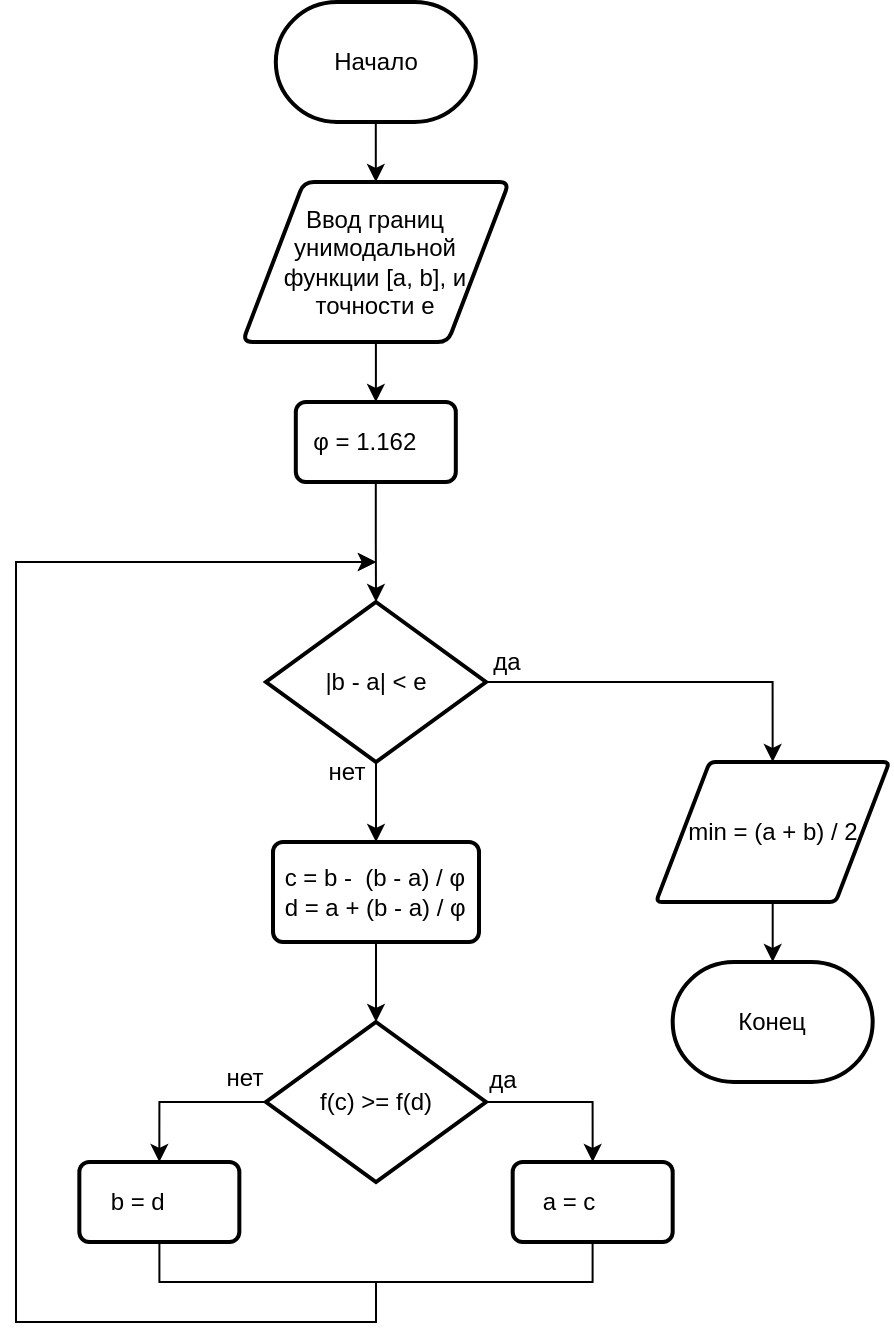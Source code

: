 <mxfile version="20.2.5" type="device"><diagram id="9MGnuwzS3Sw5ASLZuavS" name="Page-1"><mxGraphModel dx="903" dy="549" grid="1" gridSize="10" guides="1" tooltips="1" connect="1" arrows="1" fold="1" page="1" pageScale="1" pageWidth="850" pageHeight="1100" math="0" shadow="0"><root><mxCell id="0"/><mxCell id="1" parent="0"/><mxCell id="xfCYDK06qpTHPOYo2Kvo-1" style="edgeStyle=orthogonalEdgeStyle;rounded=0;orthogonalLoop=1;jettySize=auto;html=1;entryX=0.5;entryY=0;entryDx=0;entryDy=0;" edge="1" parent="1" source="xfCYDK06qpTHPOYo2Kvo-2" target="xfCYDK06qpTHPOYo2Kvo-4"><mxGeometry relative="1" as="geometry"/></mxCell><mxCell id="xfCYDK06qpTHPOYo2Kvo-2" value="Начало" style="strokeWidth=2;html=1;shape=mxgraph.flowchart.terminator;whiteSpace=wrap;" vertex="1" parent="1"><mxGeometry x="336.91" y="210" width="100" height="60" as="geometry"/></mxCell><mxCell id="xfCYDK06qpTHPOYo2Kvo-26" style="edgeStyle=orthogonalEdgeStyle;rounded=0;orthogonalLoop=1;jettySize=auto;html=1;entryX=0.5;entryY=0;entryDx=0;entryDy=0;" edge="1" parent="1" source="xfCYDK06qpTHPOYo2Kvo-4" target="xfCYDK06qpTHPOYo2Kvo-25"><mxGeometry relative="1" as="geometry"/></mxCell><mxCell id="xfCYDK06qpTHPOYo2Kvo-4" value="Ввод границ унимодальной функции [a, b], и точности e" style="shape=parallelogram;html=1;strokeWidth=2;perimeter=parallelogramPerimeter;whiteSpace=wrap;rounded=1;arcSize=10;size=0.23;" vertex="1" parent="1"><mxGeometry x="320.25" y="300" width="133.33" height="80" as="geometry"/></mxCell><mxCell id="xfCYDK06qpTHPOYo2Kvo-5" style="edgeStyle=orthogonalEdgeStyle;rounded=0;orthogonalLoop=1;jettySize=auto;html=1;entryX=0.5;entryY=0;entryDx=0;entryDy=0;" edge="1" parent="1" source="xfCYDK06qpTHPOYo2Kvo-7" target="xfCYDK06qpTHPOYo2Kvo-9"><mxGeometry relative="1" as="geometry"/></mxCell><mxCell id="xfCYDK06qpTHPOYo2Kvo-6" style="edgeStyle=orthogonalEdgeStyle;rounded=0;orthogonalLoop=1;jettySize=auto;html=1;entryX=0.5;entryY=0;entryDx=0;entryDy=0;" edge="1" parent="1" source="xfCYDK06qpTHPOYo2Kvo-7" target="xfCYDK06qpTHPOYo2Kvo-11"><mxGeometry relative="1" as="geometry"/></mxCell><mxCell id="xfCYDK06qpTHPOYo2Kvo-7" value="|b - a| &amp;lt; e" style="strokeWidth=2;html=1;shape=mxgraph.flowchart.decision;whiteSpace=wrap;" vertex="1" parent="1"><mxGeometry x="332.0" y="510" width="110" height="80" as="geometry"/></mxCell><mxCell id="xfCYDK06qpTHPOYo2Kvo-8" style="edgeStyle=orthogonalEdgeStyle;rounded=0;orthogonalLoop=1;jettySize=auto;html=1;entryX=0.5;entryY=0;entryDx=0;entryDy=0;entryPerimeter=0;" edge="1" parent="1" source="xfCYDK06qpTHPOYo2Kvo-9" target="xfCYDK06qpTHPOYo2Kvo-19"><mxGeometry relative="1" as="geometry"/></mxCell><mxCell id="xfCYDK06qpTHPOYo2Kvo-9" value="min = (a + b) / 2" style="shape=parallelogram;html=1;strokeWidth=2;perimeter=parallelogramPerimeter;whiteSpace=wrap;rounded=1;arcSize=6;size=0.23;" vertex="1" parent="1"><mxGeometry x="527" y="590" width="116.67" height="70" as="geometry"/></mxCell><mxCell id="xfCYDK06qpTHPOYo2Kvo-10" style="edgeStyle=orthogonalEdgeStyle;rounded=0;orthogonalLoop=1;jettySize=auto;html=1;entryX=0.5;entryY=0;entryDx=0;entryDy=0;entryPerimeter=0;" edge="1" parent="1" source="xfCYDK06qpTHPOYo2Kvo-11" target="xfCYDK06qpTHPOYo2Kvo-14"><mxGeometry relative="1" as="geometry"/></mxCell><mxCell id="xfCYDK06qpTHPOYo2Kvo-11" value="&amp;nbsp;c = b -&amp;nbsp; (b - a) / φ&lt;br&gt;&amp;nbsp;d = a + (b - a) / φ" style="rounded=1;whiteSpace=wrap;html=1;absoluteArcSize=1;arcSize=10;strokeWidth=2;align=left;" vertex="1" parent="1"><mxGeometry x="335.5" y="630" width="103" height="50" as="geometry"/></mxCell><mxCell id="xfCYDK06qpTHPOYo2Kvo-12" style="edgeStyle=orthogonalEdgeStyle;rounded=0;orthogonalLoop=1;jettySize=auto;html=1;entryX=0.5;entryY=0;entryDx=0;entryDy=0;" edge="1" parent="1" source="xfCYDK06qpTHPOYo2Kvo-14" target="xfCYDK06qpTHPOYo2Kvo-16"><mxGeometry relative="1" as="geometry"/></mxCell><mxCell id="xfCYDK06qpTHPOYo2Kvo-13" style="edgeStyle=orthogonalEdgeStyle;rounded=0;orthogonalLoop=1;jettySize=auto;html=1;entryX=0.5;entryY=0;entryDx=0;entryDy=0;" edge="1" parent="1" source="xfCYDK06qpTHPOYo2Kvo-14" target="xfCYDK06qpTHPOYo2Kvo-18"><mxGeometry relative="1" as="geometry"/></mxCell><mxCell id="xfCYDK06qpTHPOYo2Kvo-14" value="f(c) &amp;gt;= f(d)" style="strokeWidth=2;html=1;shape=mxgraph.flowchart.decision;whiteSpace=wrap;" vertex="1" parent="1"><mxGeometry x="332.0" y="720" width="110" height="80" as="geometry"/></mxCell><mxCell id="xfCYDK06qpTHPOYo2Kvo-15" style="edgeStyle=orthogonalEdgeStyle;rounded=0;orthogonalLoop=1;jettySize=auto;html=1;" edge="1" parent="1" source="xfCYDK06qpTHPOYo2Kvo-16"><mxGeometry relative="1" as="geometry"><mxPoint x="387.0" y="490" as="targetPoint"/><Array as="points"><mxPoint x="495.0" y="850"/><mxPoint x="387.0" y="850"/><mxPoint x="387.0" y="870"/><mxPoint x="207" y="870"/><mxPoint x="207" y="490"/></Array></mxGeometry></mxCell><mxCell id="xfCYDK06qpTHPOYo2Kvo-16" value="&amp;nbsp; &amp;nbsp; a = c" style="rounded=1;whiteSpace=wrap;html=1;absoluteArcSize=1;arcSize=10;strokeWidth=2;align=left;" vertex="1" parent="1"><mxGeometry x="455.34" y="790" width="80" height="40" as="geometry"/></mxCell><mxCell id="xfCYDK06qpTHPOYo2Kvo-17" style="edgeStyle=orthogonalEdgeStyle;rounded=0;orthogonalLoop=1;jettySize=auto;html=1;" edge="1" parent="1" source="xfCYDK06qpTHPOYo2Kvo-18"><mxGeometry relative="1" as="geometry"><mxPoint x="387.0" y="490" as="targetPoint"/><Array as="points"><mxPoint x="279.0" y="850"/><mxPoint x="387.0" y="850"/><mxPoint x="387.0" y="870"/><mxPoint x="207" y="870"/><mxPoint x="207" y="490"/></Array></mxGeometry></mxCell><mxCell id="xfCYDK06qpTHPOYo2Kvo-18" value="&amp;nbsp; &amp;nbsp; b = d" style="rounded=1;whiteSpace=wrap;html=1;absoluteArcSize=1;arcSize=10;strokeWidth=2;align=left;" vertex="1" parent="1"><mxGeometry x="238.67" y="790" width="80" height="40" as="geometry"/></mxCell><mxCell id="xfCYDK06qpTHPOYo2Kvo-19" value="Конец" style="strokeWidth=2;html=1;shape=mxgraph.flowchart.terminator;whiteSpace=wrap;" vertex="1" parent="1"><mxGeometry x="535.34" y="690" width="100" height="60" as="geometry"/></mxCell><mxCell id="xfCYDK06qpTHPOYo2Kvo-20" value="да" style="text;html=1;align=center;verticalAlign=middle;resizable=0;points=[];autosize=1;strokeColor=none;fillColor=none;" vertex="1" parent="1"><mxGeometry x="432.0" y="525" width="40" height="30" as="geometry"/></mxCell><mxCell id="xfCYDK06qpTHPOYo2Kvo-21" value="нет" style="text;html=1;align=center;verticalAlign=middle;resizable=0;points=[];autosize=1;strokeColor=none;fillColor=none;" vertex="1" parent="1"><mxGeometry x="352.0" y="580" width="40" height="30" as="geometry"/></mxCell><mxCell id="xfCYDK06qpTHPOYo2Kvo-22" value="да" style="text;html=1;align=center;verticalAlign=middle;resizable=0;points=[];autosize=1;strokeColor=none;fillColor=none;" vertex="1" parent="1"><mxGeometry x="430.0" y="734" width="40" height="30" as="geometry"/></mxCell><mxCell id="xfCYDK06qpTHPOYo2Kvo-23" value="нет" style="text;html=1;align=center;verticalAlign=middle;resizable=0;points=[];autosize=1;strokeColor=none;fillColor=none;" vertex="1" parent="1"><mxGeometry x="301.0" y="733" width="40" height="30" as="geometry"/></mxCell><mxCell id="xfCYDK06qpTHPOYo2Kvo-27" style="edgeStyle=orthogonalEdgeStyle;rounded=0;orthogonalLoop=1;jettySize=auto;html=1;entryX=0.5;entryY=0;entryDx=0;entryDy=0;entryPerimeter=0;" edge="1" parent="1" source="xfCYDK06qpTHPOYo2Kvo-25" target="xfCYDK06qpTHPOYo2Kvo-7"><mxGeometry relative="1" as="geometry"/></mxCell><mxCell id="xfCYDK06qpTHPOYo2Kvo-25" value="&lt;span style=&quot;&quot; lang=&quot;EN-US&quot;&gt;&amp;nbsp; φ = 1.162&amp;nbsp;&lt;/span&gt;" style="rounded=1;whiteSpace=wrap;html=1;absoluteArcSize=1;arcSize=10;strokeWidth=2;align=left;" vertex="1" parent="1"><mxGeometry x="346.91" y="410" width="80" height="40" as="geometry"/></mxCell></root></mxGraphModel></diagram></mxfile>